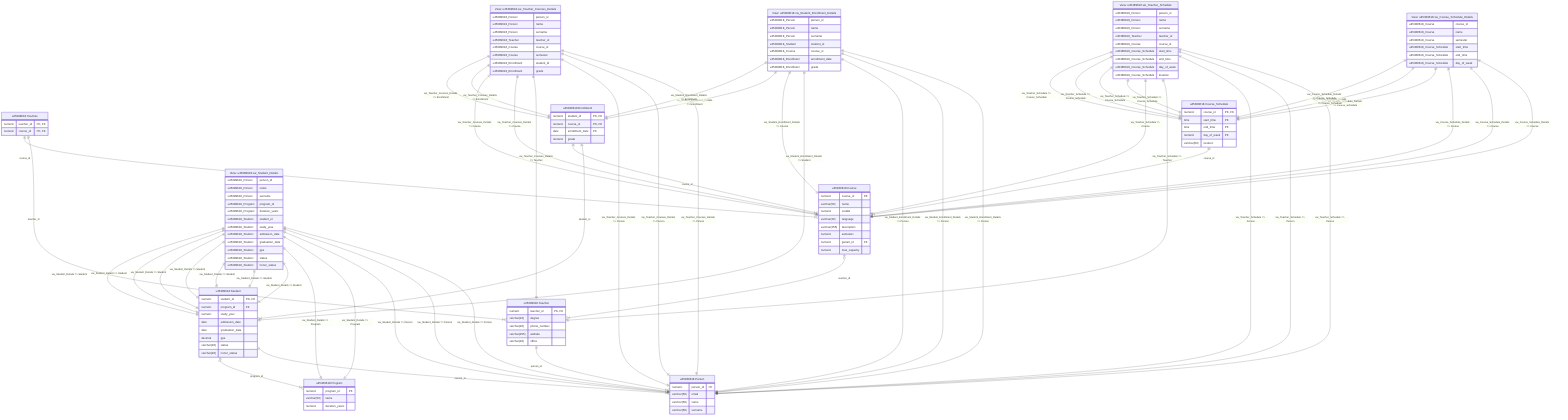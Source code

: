 erDiagram
      
"u45389618.Person" {
    numeric person_id "PK"
          varchar(50) email ""
          varchar(50) name ""
          varchar(50) surname ""
          
}

"u45389618.Teacher" {
    numeric teacher_id "PK, FK"
          varchar(10) degree ""
          varchar(20) phone_number ""
          varchar(255) website ""
          varchar(20) office ""
          
}

"u45389618.Program" {
    numeric program_id "PK"
          varchar(50) name ""
          numeric duration_years ""
          
}

"u45389618.Student" {
    numeric student_id "PK, FK"
          numeric program_id "FK"
          numeric study_year ""
          date admission_date ""
          date graduation_date ""
          decimal gpa ""
          varchar(20) status ""
          varchar(20) honor_status ""
          
}

"u45389618.Course" {
    numeric course_id "PK"
          varchar(50) name ""
          numeric credits ""
          varchar(20) language ""
          varchar(255) description ""
          numeric semester ""
          numeric garant_id "FK"
          numeric max_capacity ""
          
}

"u45389618.Teaches" {
    numeric teacher_id "PK, FK"
          numeric course_id "PK, FK"
          
}

"u45389618.Enrollment" {
    numeric student_id "PK, FK"
          numeric course_id "PK, FK"
          date enrollment_date "PK"
          numeric grade ""
          
}

"u45389618.Course_Schedule" {
    numeric course_id "PK, FK"
          time start_time "PK"
          time end_time "PK"
          numeric day_of_week "PK"
          varchar(50) location ""
          
}

"View: u45389618.vw_Student_Details" {
    u45389618_Person person_id ""
          u45389618_Person name ""
          u45389618_Person surname ""
          u45389618_Program program_id ""
          u45389618_Program duration_years ""
          u45389618_Student student_id ""
          u45389618_Student study_year ""
          u45389618_Student admission_date ""
          u45389618_Student graduation_date ""
          u45389618_Student gpa ""
          u45389618_Student status ""
          u45389618_Student honor_status ""
          
}

"View: u45389618.vw_Student_Enrollment_Details" {
    u45389618_Person person_id ""
          u45389618_Person name ""
          u45389618_Person surname ""
          u45389618_Student student_id ""
          u45389618_Course course_id ""
          u45389618_Enrollment enrollment_date ""
          u45389618_Enrollment grade ""
          
}

"View: u45389618.vw_Teacher_Courses_Details" {
    u45389618_Person person_id ""
          u45389618_Person name ""
          u45389618_Person surname ""
          u45389618_Teacher teacher_id ""
          u45389618_Course course_id ""
          u45389618_Course semester ""
          u45389618_Enrollment student_id ""
          u45389618_Enrollment grade ""
          
}

"View: u45389618.vw_Teacher_Schedule" {
    u45389618_Person person_id ""
          u45389618_Person name ""
          u45389618_Person surname ""
          u45389618_Teacher teacher_id ""
          u45389618_Course course_id ""
          u45389618_Course_Schedule start_time ""
          u45389618_Course_Schedule end_time ""
          u45389618_Course_Schedule day_of_week ""
          u45389618_Course_Schedule location ""
          
}

"View: u45389618.vw_Course_Schedule_Details" {
    u45389618_Course course_id ""
          u45389618_Course name ""
          u45389618_Course semester ""
          u45389618_Course_Schedule start_time ""
          u45389618_Course_Schedule end_time ""
          u45389618_Course_Schedule day_of_week ""
          
}

"u45389618.Teacher" ||--|{ "u45389618.Person": "person_id"
"u45389618.Student" ||--|{ "u45389618.Person": "person_id"
"u45389618.Student" |o--|{ "u45389618.Program": "program_id"
"u45389618.Course" |o--|{ "u45389618.Teacher": "teacher_id"
"u45389618.Teaches" ||--|{ "u45389618.Teacher": "teacher_id"
"u45389618.Teaches" ||--|{ "u45389618.Course": "course_id"
"u45389618.Enrollment" ||--|{ "u45389618.Student": "student_id"
"u45389618.Enrollment" ||--|{ "u45389618.Course": "course_id"
"u45389618.Course_Schedule" ||--|{ "u45389618.Course": "course_id"
"View: u45389618.vw_Student_Details" ||--|| "u45389618.Person": "vw_Student_Details => Person"
"View: u45389618.vw_Student_Details" ||--|| "u45389618.Person": "vw_Student_Details => Person"
"View: u45389618.vw_Student_Details" ||--|| "u45389618.Person": "vw_Student_Details => Person"
"View: u45389618.vw_Student_Details" ||--|| "u45389618.Program": "vw_Student_Details => Program"
"View: u45389618.vw_Student_Details" ||--|| "u45389618.Program": "vw_Student_Details => Program"
"View: u45389618.vw_Student_Details" ||--|| "u45389618.Student": "vw_Student_Details => Student"
"View: u45389618.vw_Student_Details" ||--|| "u45389618.Student": "vw_Student_Details => Student"
"View: u45389618.vw_Student_Details" ||--|| "u45389618.Student": "vw_Student_Details => Student"
"View: u45389618.vw_Student_Details" ||--|| "u45389618.Student": "vw_Student_Details => Student"
"View: u45389618.vw_Student_Details" ||--|| "u45389618.Student": "vw_Student_Details => Student"
"View: u45389618.vw_Student_Details" ||--|| "u45389618.Student": "vw_Student_Details => Student"
"View: u45389618.vw_Student_Details" ||--|| "u45389618.Student": "vw_Student_Details => Student"
"View: u45389618.vw_Student_Enrollment_Details" ||--|| "u45389618.Person": "vw_Student_Enrollment_Details => Person"
"View: u45389618.vw_Student_Enrollment_Details" ||--|| "u45389618.Person": "vw_Student_Enrollment_Details => Person"
"View: u45389618.vw_Student_Enrollment_Details" ||--|| "u45389618.Person": "vw_Student_Enrollment_Details => Person"
"View: u45389618.vw_Student_Enrollment_Details" ||--|| "u45389618.Student": "vw_Student_Enrollment_Details => Student"
"View: u45389618.vw_Student_Enrollment_Details" ||--|| "u45389618.Course": "vw_Student_Enrollment_Details => Course"
"View: u45389618.vw_Student_Enrollment_Details" ||--|| "u45389618.Enrollment": "vw_Student_Enrollment_Details => Enrollment"
"View: u45389618.vw_Student_Enrollment_Details" ||--|| "u45389618.Enrollment": "vw_Student_Enrollment_Details => Enrollment"
"View: u45389618.vw_Teacher_Courses_Details" ||--|| "u45389618.Person": "vw_Teacher_Courses_Details => Person"
"View: u45389618.vw_Teacher_Courses_Details" ||--|| "u45389618.Person": "vw_Teacher_Courses_Details => Person"
"View: u45389618.vw_Teacher_Courses_Details" ||--|| "u45389618.Person": "vw_Teacher_Courses_Details => Person"
"View: u45389618.vw_Teacher_Courses_Details" ||--|| "u45389618.Teacher": "vw_Teacher_Courses_Details => Teacher"
"View: u45389618.vw_Teacher_Courses_Details" ||--|| "u45389618.Course": "vw_Teacher_Courses_Details => Course"
"View: u45389618.vw_Teacher_Courses_Details" ||--|| "u45389618.Course": "vw_Teacher_Courses_Details => Course"
"View: u45389618.vw_Teacher_Courses_Details" ||--|| "u45389618.Enrollment": "vw_Teacher_Courses_Details => Enrollment"
"View: u45389618.vw_Teacher_Courses_Details" ||--|| "u45389618.Enrollment": "vw_Teacher_Courses_Details => Enrollment"
"View: u45389618.vw_Teacher_Schedule" ||--|| "u45389618.Person": "vw_Teacher_Schedule => Person"
"View: u45389618.vw_Teacher_Schedule" ||--|| "u45389618.Person": "vw_Teacher_Schedule => Person"
"View: u45389618.vw_Teacher_Schedule" ||--|| "u45389618.Person": "vw_Teacher_Schedule => Person"
"View: u45389618.vw_Teacher_Schedule" ||--|| "u45389618.Teacher": "vw_Teacher_Schedule => Teacher"
"View: u45389618.vw_Teacher_Schedule" ||--|| "u45389618.Course": "vw_Teacher_Schedule => Course"
"View: u45389618.vw_Teacher_Schedule" ||--|| "u45389618.Course_Schedule": "vw_Teacher_Schedule => Course_Schedule"
"View: u45389618.vw_Teacher_Schedule" ||--|| "u45389618.Course_Schedule": "vw_Teacher_Schedule => Course_Schedule"
"View: u45389618.vw_Teacher_Schedule" ||--|| "u45389618.Course_Schedule": "vw_Teacher_Schedule => Course_Schedule"
"View: u45389618.vw_Teacher_Schedule" ||--|| "u45389618.Course_Schedule": "vw_Teacher_Schedule => Course_Schedule"
"View: u45389618.vw_Course_Schedule_Details" ||--|| "u45389618.Course": "vw_Course_Schedule_Details => Course"
"View: u45389618.vw_Course_Schedule_Details" ||--|| "u45389618.Course": "vw_Course_Schedule_Details => Course"
"View: u45389618.vw_Course_Schedule_Details" ||--|| "u45389618.Course": "vw_Course_Schedule_Details => Course"
"View: u45389618.vw_Course_Schedule_Details" ||--|| "u45389618.Course_Schedule": "vw_Course_Schedule_Details => Course_Schedule"
"View: u45389618.vw_Course_Schedule_Details" ||--|| "u45389618.Course_Schedule": "vw_Course_Schedule_Details => Course_Schedule"
"View: u45389618.vw_Course_Schedule_Details" ||--|| "u45389618.Course_Schedule": "vw_Course_Schedule_Details => Course_Schedule"
